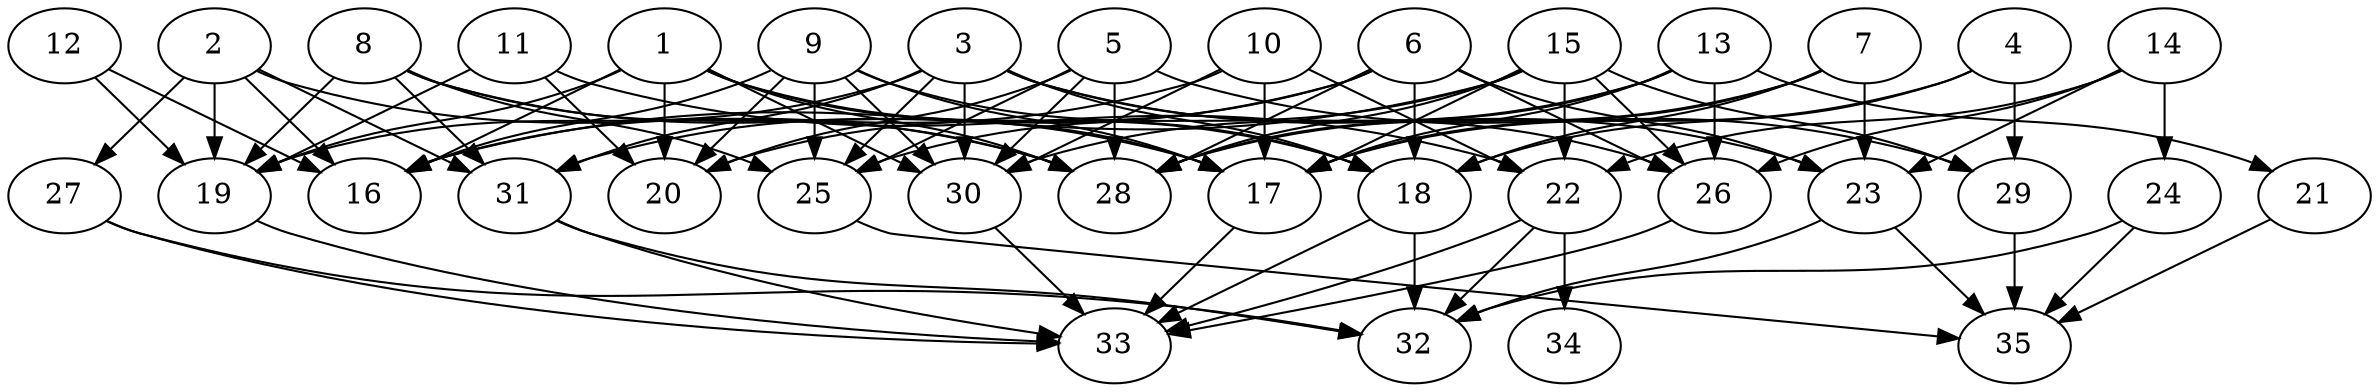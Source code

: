 // DAG (tier=2-normal, mode=compute, n=35, ccr=0.399, fat=0.694, density=0.511, regular=0.480, jump=0.196, mindata=524288, maxdata=8388608)
// DAG automatically generated by daggen at Sun Aug 24 16:33:33 2025
// /home/ermia/Project/Environments/daggen/bin/daggen --dot --ccr 0.399 --fat 0.694 --regular 0.480 --density 0.511 --jump 0.196 --mindata 524288 --maxdata 8388608 -n 35 
digraph G {
  1 [size="14936609521658632", alpha="0.01", expect_size="7468304760829316"]
  1 -> 16 [size ="280153007587328"]
  1 -> 17 [size ="280153007587328"]
  1 -> 18 [size ="280153007587328"]
  1 -> 19 [size ="280153007587328"]
  1 -> 20 [size ="280153007587328"]
  1 -> 28 [size ="280153007587328"]
  1 -> 30 [size ="280153007587328"]
  2 [size="12601536101181272", alpha="0.19", expect_size="6300768050590636"]
  2 -> 16 [size ="278507187863552"]
  2 -> 19 [size ="278507187863552"]
  2 -> 27 [size ="278507187863552"]
  2 -> 28 [size ="278507187863552"]
  2 -> 31 [size ="278507187863552"]
  3 [size="4570819572003652", alpha="0.08", expect_size="2285409786001826"]
  3 -> 18 [size ="302795731238912"]
  3 -> 19 [size ="302795731238912"]
  3 -> 23 [size ="302795731238912"]
  3 -> 25 [size ="302795731238912"]
  3 -> 26 [size ="302795731238912"]
  3 -> 30 [size ="302795731238912"]
  3 -> 31 [size ="302795731238912"]
  4 [size="509279953211374720", alpha="0.13", expect_size="254639976605687360"]
  4 -> 17 [size ="352023606198272"]
  4 -> 18 [size ="352023606198272"]
  4 -> 29 [size ="352023606198272"]
  5 [size="383330541226705289216", alpha="0.17", expect_size="191665270613352644608"]
  5 -> 20 [size ="422155321868288"]
  5 -> 25 [size ="422155321868288"]
  5 -> 28 [size ="422155321868288"]
  5 -> 29 [size ="422155321868288"]
  5 -> 30 [size ="422155321868288"]
  6 [size="124539344535221", alpha="0.12", expect_size="62269672267610"]
  6 -> 18 [size ="2428032253952"]
  6 -> 20 [size ="2428032253952"]
  6 -> 23 [size ="2428032253952"]
  6 -> 26 [size ="2428032253952"]
  6 -> 28 [size ="2428032253952"]
  6 -> 31 [size ="2428032253952"]
  7 [size="570866861252002", alpha="0.10", expect_size="285433430626001"]
  7 -> 17 [size ="43952287776768"]
  7 -> 18 [size ="43952287776768"]
  7 -> 23 [size ="43952287776768"]
  7 -> 28 [size ="43952287776768"]
  8 [size="588568116401899831296", alpha="0.14", expect_size="294284058200949915648"]
  8 -> 17 [size ="561850978664448"]
  8 -> 19 [size ="561850978664448"]
  8 -> 25 [size ="561850978664448"]
  8 -> 28 [size ="561850978664448"]
  8 -> 31 [size ="561850978664448"]
  9 [size="6268212247387126", alpha="0.09", expect_size="3134106123693563"]
  9 -> 16 [size ="324854960095232"]
  9 -> 17 [size ="324854960095232"]
  9 -> 18 [size ="324854960095232"]
  9 -> 20 [size ="324854960095232"]
  9 -> 25 [size ="324854960095232"]
  9 -> 30 [size ="324854960095232"]
  10 [size="948269793962821888", alpha="0.12", expect_size="474134896981410944"]
  10 -> 16 [size ="431128825561088"]
  10 -> 17 [size ="431128825561088"]
  10 -> 22 [size ="431128825561088"]
  10 -> 30 [size ="431128825561088"]
  11 [size="6609657133406250", alpha="0.12", expect_size="3304828566703125"]
  11 -> 19 [size ="411041792000000"]
  11 -> 20 [size ="411041792000000"]
  11 -> 22 [size ="411041792000000"]
  12 [size="4742892296797812", alpha="0.09", expect_size="2371446148398906"]
  12 -> 16 [size ="201410478080000"]
  12 -> 19 [size ="201410478080000"]
  13 [size="1319071334126321664", alpha="0.02", expect_size="659535667063160832"]
  13 -> 17 [size ="9622077308928"]
  13 -> 21 [size ="9622077308928"]
  13 -> 26 [size ="9622077308928"]
  13 -> 28 [size ="9622077308928"]
  13 -> 30 [size ="9622077308928"]
  14 [size="86501082696512208", alpha="0.17", expect_size="43250541348256104"]
  14 -> 22 [size ="235813870764032"]
  14 -> 23 [size ="235813870764032"]
  14 -> 24 [size ="235813870764032"]
  14 -> 26 [size ="235813870764032"]
  15 [size="1964170757651038208", alpha="0.02", expect_size="982085378825519104"]
  15 -> 16 [size ="12547084255232"]
  15 -> 17 [size ="12547084255232"]
  15 -> 22 [size ="12547084255232"]
  15 -> 25 [size ="12547084255232"]
  15 -> 26 [size ="12547084255232"]
  15 -> 28 [size ="12547084255232"]
  15 -> 29 [size ="12547084255232"]
  16 [size="5215449708492244", alpha="0.06", expect_size="2607724854246122"]
  17 [size="332444061926872000", alpha="0.09", expect_size="166222030963436000"]
  17 -> 33 [size ="201410478080000"]
  18 [size="24803132971954664", alpha="0.02", expect_size="12401566485977332"]
  18 -> 32 [size ="45736578252800"]
  18 -> 33 [size ="45736578252800"]
  19 [size="12676196470244769792", alpha="0.16", expect_size="6338098235122384896"]
  19 -> 33 [size ="43492659167232"]
  20 [size="160214060704138304", alpha="0.07", expect_size="80107030352069152"]
  21 [size="325115684004560896000", alpha="0.09", expect_size="162557842002280448000"]
  21 -> 35 [size ="378252610764800"]
  22 [size="99225322259000528", alpha="0.12", expect_size="49612661129500264"]
  22 -> 32 [size ="170398205345792"]
  22 -> 33 [size ="170398205345792"]
  22 -> 34 [size ="170398205345792"]
  23 [size="556072724624025920", alpha="0.05", expect_size="278036362312012960"]
  23 -> 32 [size ="288356462231552"]
  23 -> 35 [size ="288356462231552"]
  24 [size="576143045386330701824", alpha="0.11", expect_size="288071522693165350912"]
  24 -> 32 [size ="553915523268608"]
  24 -> 35 [size ="553915523268608"]
  25 [size="1764822838066862", alpha="0.05", expect_size="882411419033431"]
  25 -> 35 [size ="2224868556800"]
  26 [size="27119407595620663296", alpha="0.11", expect_size="13559703797810331648"]
  26 -> 33 [size ="72212124008448"]
  27 [size="41755320117339", alpha="0.06", expect_size="20877660058669"]
  27 -> 32 [size ="4458050224128"]
  27 -> 33 [size ="4458050224128"]
  28 [size="1006129721360336000", alpha="0.16", expect_size="503064860680168000"]
  29 [size="173776073875171", alpha="0.12", expect_size="86888036937585"]
  29 -> 35 [size ="12670497456128"]
  30 [size="51350016982694392", alpha="0.18", expect_size="25675008491347196"]
  30 -> 33 [size ="33621574418432"]
  31 [size="46982647211482256", alpha="0.02", expect_size="23491323605741128"]
  31 -> 32 [size ="19000406835200"]
  31 -> 33 [size ="19000406835200"]
  32 [size="53467420629806350336", alpha="0.08", expect_size="26733710314903175168"]
  33 [size="930149941054372352", alpha="0.04", expect_size="465074970527186176"]
  34 [size="832511374687659264", alpha="0.15", expect_size="416255687343829632"]
  35 [size="7072688510616656", alpha="0.20", expect_size="3536344255308328"]
}